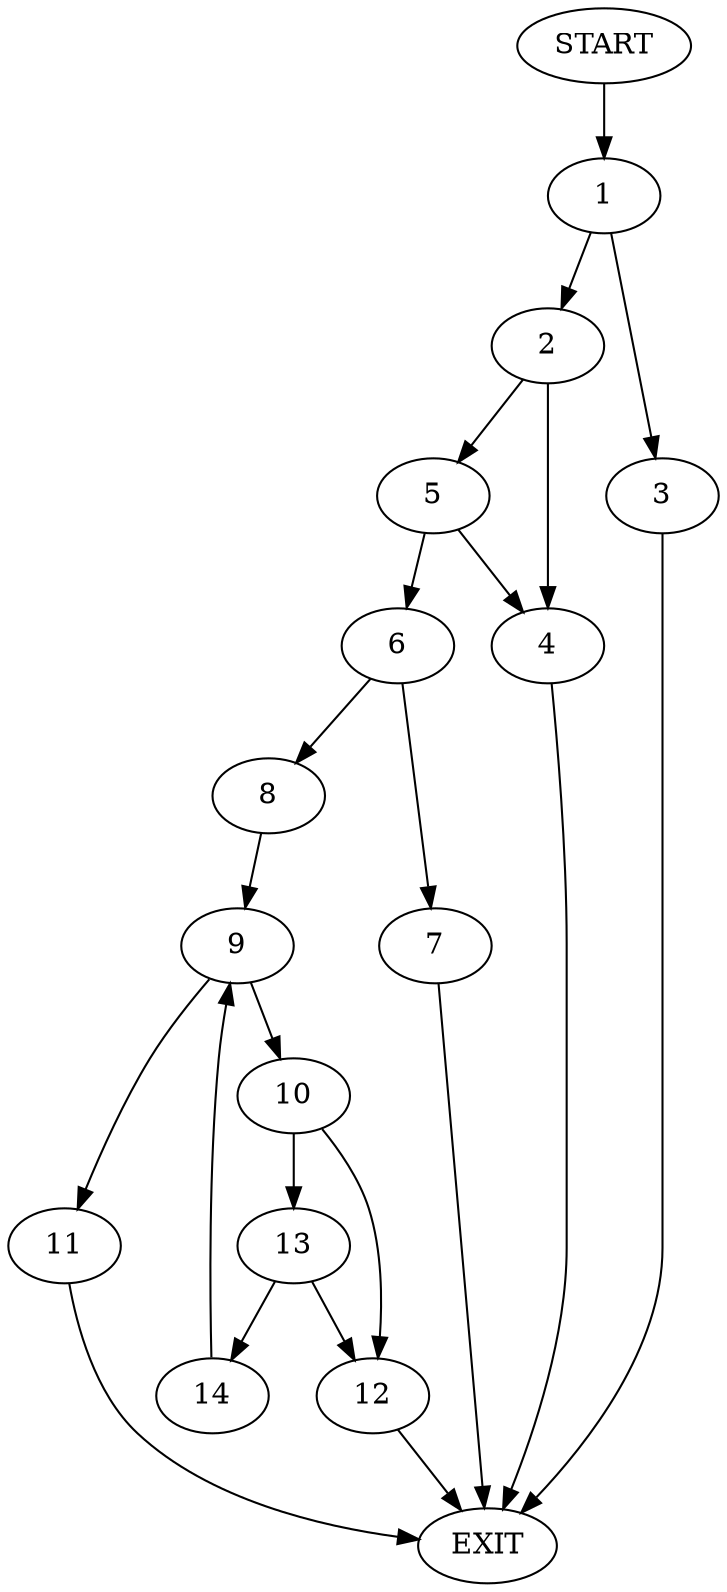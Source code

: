 digraph {
0 [label="START"]
15 [label="EXIT"]
0 -> 1
1 -> 2
1 -> 3
2 -> 4
2 -> 5
3 -> 15
5 -> 6
5 -> 4
4 -> 15
6 -> 7
6 -> 8
8 -> 9
7 -> 15
9 -> 10
9 -> 11
11 -> 15
10 -> 12
10 -> 13
13 -> 14
13 -> 12
12 -> 15
14 -> 9
}
